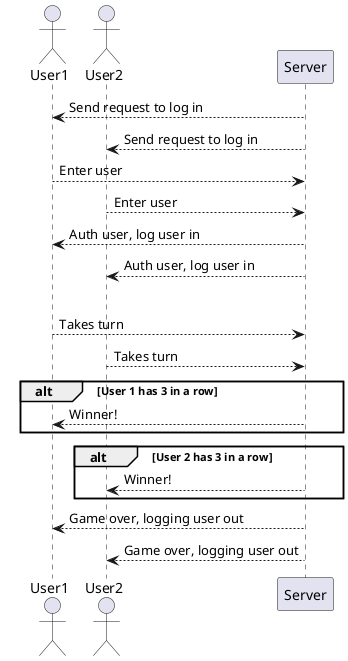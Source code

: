 @startuml atm sequence

actor User1 as u1
actor User2 as u2
participant Server as s

s --> u1: Send request to log in 
s --> u2: Send request to log in
u1 --> s: Enter user
u2 --> s: Enter user
s --> u1: Auth user, log user in
s --> u2: Auth user, log user in


alt User 1 wins
u1 --> s: Takes turn
u2 --> s: Takes turn 

alt User 1 has 3 in a row
    s --> u1: Winner!
end

alt User 2 has 3 in a row  
    s --> u2: Winner!
end

s --> u1: Game over, logging user out
s --> u2: Game over, logging user out

@enduml